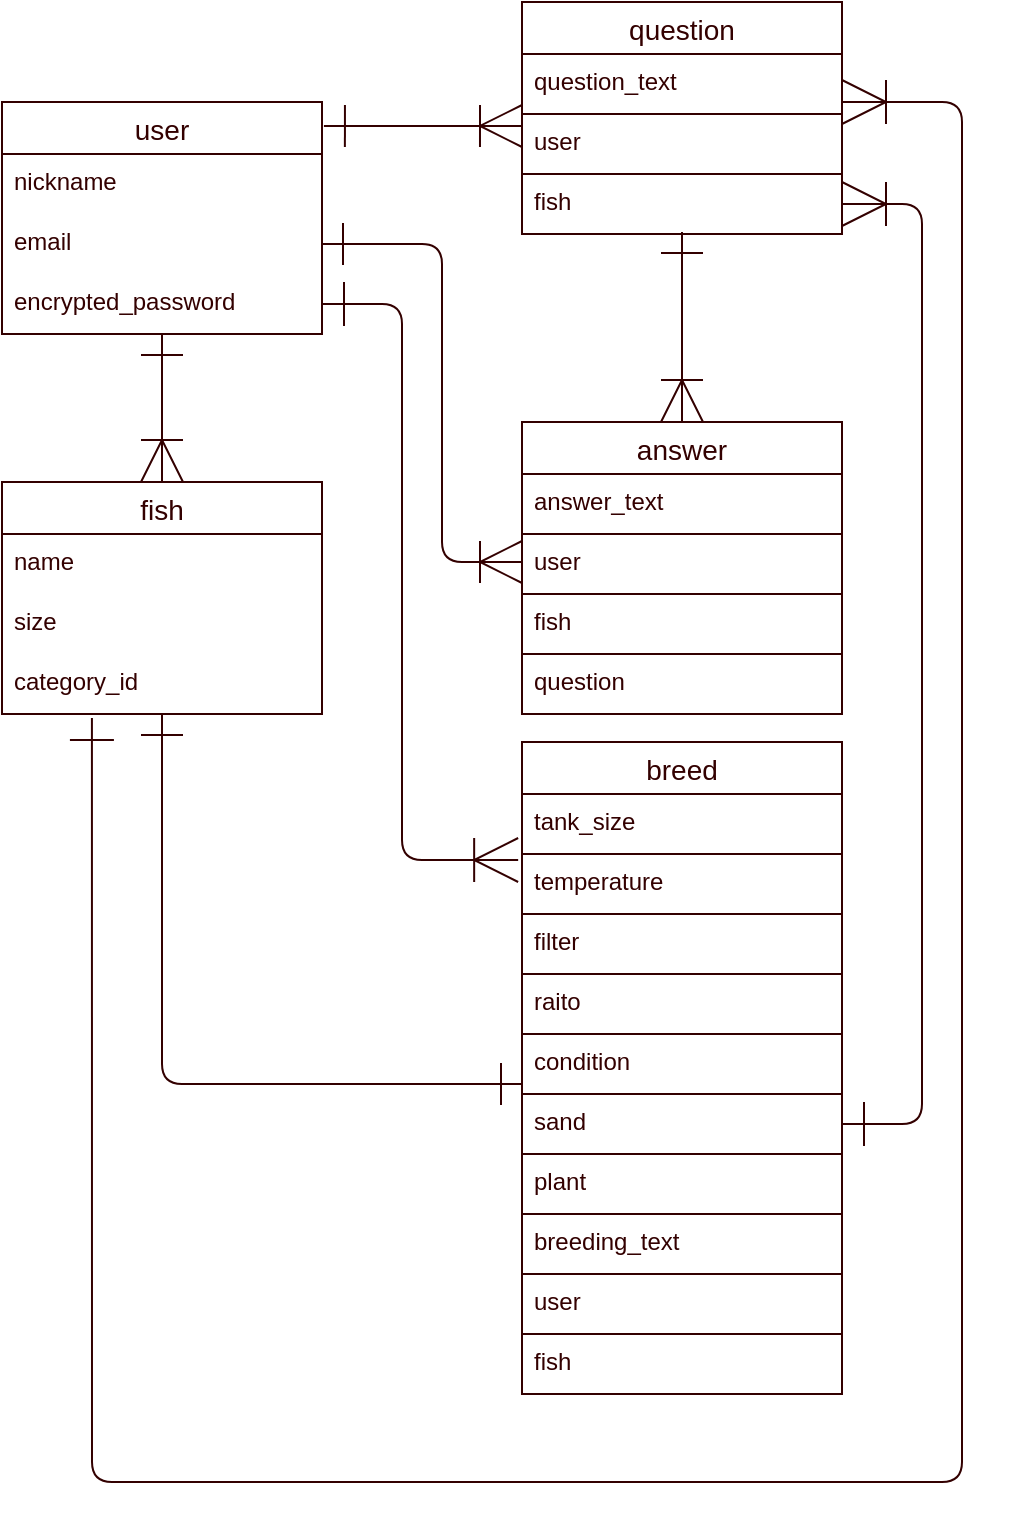 <mxfile>
    <diagram id="n0hMiqmVRl9R6SomQRy_" name="ページ1">
        <mxGraphModel dx="-242" dy="97" grid="0" gridSize="10" guides="0" tooltips="0" connect="0" arrows="0" fold="0" page="0" pageScale="1" pageWidth="1169" pageHeight="827" background="#ffffff" math="0" shadow="0">
            <root>
                <mxCell id="0"/>
                <mxCell id="1" parent="0"/>
                <mxCell id="YDyhRnSRwGdPQ--ho-od-155" style="edgeStyle=none;html=1;entryX=0.5;entryY=0;entryDx=0;entryDy=0;endArrow=ERoneToMany;endFill=0;startSize=19;endSize=19;startArrow=ERone;startFill=0;strokeColor=#330000;fontColor=#330000;" parent="1" source="YDyhRnSRwGdPQ--ho-od-156" target="YDyhRnSRwGdPQ--ho-od-161" edge="1">
                    <mxGeometry relative="1" as="geometry"/>
                </mxCell>
                <mxCell id="YDyhRnSRwGdPQ--ho-od-156" value="user" style="swimlane;fontStyle=0;childLayout=stackLayout;horizontal=1;startSize=26;horizontalStack=0;resizeParent=1;resizeParentMax=0;resizeLast=0;collapsible=1;marginBottom=0;align=center;fontSize=14;fillColor=none;strokeColor=#330000;fontColor=#330000;" parent="1" vertex="1">
                    <mxGeometry x="249" y="67" width="160" height="116" as="geometry"/>
                </mxCell>
                <mxCell id="YDyhRnSRwGdPQ--ho-od-157" value="nickname" style="text;strokeColor=none;fillColor=none;spacingLeft=4;spacingRight=4;overflow=hidden;rotatable=0;points=[[0,0.5],[1,0.5]];portConstraint=eastwest;fontSize=12;fontColor=#330000;" parent="YDyhRnSRwGdPQ--ho-od-156" vertex="1">
                    <mxGeometry y="26" width="160" height="30" as="geometry"/>
                </mxCell>
                <mxCell id="YDyhRnSRwGdPQ--ho-od-158" value="email" style="text;strokeColor=none;fillColor=none;spacingLeft=4;spacingRight=4;overflow=hidden;rotatable=0;points=[[0,0.5],[1,0.5]];portConstraint=eastwest;fontSize=12;fontColor=#330000;" parent="YDyhRnSRwGdPQ--ho-od-156" vertex="1">
                    <mxGeometry y="56" width="160" height="30" as="geometry"/>
                </mxCell>
                <mxCell id="YDyhRnSRwGdPQ--ho-od-159" value="encrypted_password" style="text;strokeColor=none;fillColor=none;spacingLeft=4;spacingRight=4;overflow=hidden;rotatable=0;points=[[0,0.5],[1,0.5]];portConstraint=eastwest;fontSize=12;fontColor=#330000;" parent="YDyhRnSRwGdPQ--ho-od-156" vertex="1">
                    <mxGeometry y="86" width="160" height="30" as="geometry"/>
                </mxCell>
                <mxCell id="YDyhRnSRwGdPQ--ho-od-160" style="edgeStyle=none;html=1;entryX=0;entryY=0.833;entryDx=0;entryDy=0;entryPerimeter=0;startArrow=ERone;startFill=0;endArrow=ERone;endFill=0;startSize=19;endSize=19;strokeColor=#330000;fontColor=#330000;" parent="1" source="YDyhRnSRwGdPQ--ho-od-161" target="YDyhRnSRwGdPQ--ho-od-180" edge="1">
                    <mxGeometry relative="1" as="geometry">
                        <Array as="points">
                            <mxPoint x="329" y="558"/>
                        </Array>
                    </mxGeometry>
                </mxCell>
                <mxCell id="YDyhRnSRwGdPQ--ho-od-161" value="fish" style="swimlane;fontStyle=0;childLayout=stackLayout;horizontal=1;startSize=26;horizontalStack=0;resizeParent=1;resizeParentMax=0;resizeLast=0;collapsible=1;marginBottom=0;align=center;fontSize=14;fillColor=none;strokeColor=#330000;fontColor=#330000;" parent="1" vertex="1">
                    <mxGeometry x="249" y="257" width="160" height="116" as="geometry">
                        <mxRectangle x="40" y="240" width="49" height="26" as="alternateBounds"/>
                    </mxGeometry>
                </mxCell>
                <mxCell id="YDyhRnSRwGdPQ--ho-od-162" value="name" style="text;strokeColor=none;fillColor=none;spacingLeft=4;spacingRight=4;overflow=hidden;rotatable=0;points=[[0,0.5],[1,0.5]];portConstraint=eastwest;fontSize=12;fontColor=#330000;" parent="YDyhRnSRwGdPQ--ho-od-161" vertex="1">
                    <mxGeometry y="26" width="160" height="30" as="geometry"/>
                </mxCell>
                <mxCell id="YDyhRnSRwGdPQ--ho-od-163" value="size" style="text;strokeColor=none;fillColor=none;spacingLeft=4;spacingRight=4;overflow=hidden;rotatable=0;points=[[0,0.5],[1,0.5]];portConstraint=eastwest;fontSize=12;fontColor=#330000;" parent="YDyhRnSRwGdPQ--ho-od-161" vertex="1">
                    <mxGeometry y="56" width="160" height="30" as="geometry"/>
                </mxCell>
                <mxCell id="YDyhRnSRwGdPQ--ho-od-164" value="category_id" style="text;strokeColor=none;fillColor=none;spacingLeft=4;spacingRight=4;overflow=hidden;rotatable=0;points=[[0,0.5],[1,0.5]];portConstraint=eastwest;fontSize=12;fontColor=#330000;" parent="YDyhRnSRwGdPQ--ho-od-161" vertex="1">
                    <mxGeometry y="86" width="160" height="30" as="geometry"/>
                </mxCell>
                <mxCell id="YDyhRnSRwGdPQ--ho-od-165" value="question" style="swimlane;fontStyle=0;childLayout=stackLayout;horizontal=1;startSize=26;horizontalStack=0;resizeParent=1;resizeParentMax=0;resizeLast=0;collapsible=1;marginBottom=0;align=center;fontSize=14;fillColor=none;fontColor=#330000;strokeColor=#330000;" parent="1" vertex="1">
                    <mxGeometry x="509" y="17" width="160" height="116" as="geometry"/>
                </mxCell>
                <mxCell id="YDyhRnSRwGdPQ--ho-od-166" value="question_text" style="text;strokeColor=#330000;fillColor=none;spacingLeft=4;spacingRight=4;overflow=hidden;rotatable=0;points=[[0,0.5],[1,0.5]];portConstraint=eastwest;fontSize=12;fontColor=#330000;" parent="YDyhRnSRwGdPQ--ho-od-165" vertex="1">
                    <mxGeometry y="26" width="160" height="30" as="geometry"/>
                </mxCell>
                <mxCell id="YDyhRnSRwGdPQ--ho-od-167" value="user" style="text;strokeColor=#330000;fillColor=none;spacingLeft=4;spacingRight=4;overflow=hidden;rotatable=0;points=[[0,0.5],[1,0.5]];portConstraint=eastwest;fontSize=12;fontColor=#330000;" parent="YDyhRnSRwGdPQ--ho-od-165" vertex="1">
                    <mxGeometry y="56" width="160" height="30" as="geometry"/>
                </mxCell>
                <mxCell id="YDyhRnSRwGdPQ--ho-od-168" value="fish" style="text;strokeColor=#330000;fillColor=none;spacingLeft=4;spacingRight=4;overflow=hidden;rotatable=0;points=[[0,0.5],[1,0.5]];portConstraint=eastwest;fontSize=12;fontColor=#330000;" parent="YDyhRnSRwGdPQ--ho-od-165" vertex="1">
                    <mxGeometry y="86" width="160" height="30" as="geometry"/>
                </mxCell>
                <mxCell id="YDyhRnSRwGdPQ--ho-od-169" style="edgeStyle=none;html=1;startArrow=ERoneToMany;startFill=0;endArrow=ERone;endFill=0;startSize=19;endSize=19;entryX=0.5;entryY=0.967;entryDx=0;entryDy=0;entryPerimeter=0;strokeColor=#330000;fontColor=#330000;" parent="1" source="YDyhRnSRwGdPQ--ho-od-170" target="YDyhRnSRwGdPQ--ho-od-168" edge="1">
                    <mxGeometry relative="1" as="geometry">
                        <mxPoint x="589" y="167" as="targetPoint"/>
                    </mxGeometry>
                </mxCell>
                <mxCell id="YDyhRnSRwGdPQ--ho-od-170" value="answer" style="swimlane;fontStyle=0;childLayout=stackLayout;horizontal=1;startSize=26;horizontalStack=0;resizeParent=1;resizeParentMax=0;resizeLast=0;collapsible=1;marginBottom=0;align=center;fontSize=14;fillColor=none;strokeColor=#330000;fontColor=#330000;" parent="1" vertex="1">
                    <mxGeometry x="509" y="227" width="160" height="146" as="geometry"/>
                </mxCell>
                <mxCell id="YDyhRnSRwGdPQ--ho-od-171" value="answer_text" style="text;strokeColor=#330000;fillColor=none;spacingLeft=4;spacingRight=4;overflow=hidden;rotatable=0;points=[[0,0.5],[1,0.5]];portConstraint=eastwest;fontSize=12;fontColor=#330000;" parent="YDyhRnSRwGdPQ--ho-od-170" vertex="1">
                    <mxGeometry y="26" width="160" height="30" as="geometry"/>
                </mxCell>
                <mxCell id="YDyhRnSRwGdPQ--ho-od-172" value="user" style="text;strokeColor=#330000;fillColor=none;spacingLeft=4;spacingRight=4;overflow=hidden;rotatable=0;points=[[0,0.5],[1,0.5]];portConstraint=eastwest;fontSize=12;fontColor=#330000;" parent="YDyhRnSRwGdPQ--ho-od-170" vertex="1">
                    <mxGeometry y="56" width="160" height="30" as="geometry"/>
                </mxCell>
                <mxCell id="YDyhRnSRwGdPQ--ho-od-173" value="fish" style="text;strokeColor=#330000;fillColor=none;spacingLeft=4;spacingRight=4;overflow=hidden;rotatable=0;points=[[0,0.5],[1,0.5]];portConstraint=eastwest;fontSize=12;fontColor=#330000;" parent="YDyhRnSRwGdPQ--ho-od-170" vertex="1">
                    <mxGeometry y="86" width="160" height="30" as="geometry"/>
                </mxCell>
                <mxCell id="YDyhRnSRwGdPQ--ho-od-174" value="question" style="text;strokeColor=#330000;fillColor=none;spacingLeft=4;spacingRight=4;overflow=hidden;rotatable=0;points=[[0,0.5],[1,0.5]];portConstraint=eastwest;fontSize=12;fontColor=#330000;" parent="YDyhRnSRwGdPQ--ho-od-170" vertex="1">
                    <mxGeometry y="116" width="160" height="30" as="geometry"/>
                </mxCell>
                <mxCell id="YDyhRnSRwGdPQ--ho-od-175" value="breed" style="swimlane;fontStyle=0;childLayout=stackLayout;horizontal=1;startSize=26;horizontalStack=0;resizeParent=1;resizeParentMax=0;resizeLast=0;collapsible=1;marginBottom=0;align=center;fontSize=14;fillColor=none;strokeColor=#330000;fontColor=#330000;" parent="1" vertex="1">
                    <mxGeometry x="509" y="387" width="160" height="326" as="geometry"/>
                </mxCell>
                <mxCell id="YDyhRnSRwGdPQ--ho-od-176" value="tank_size" style="text;strokeColor=#330000;fillColor=none;spacingLeft=4;spacingRight=4;overflow=hidden;rotatable=0;points=[[0,0.5],[1,0.5]];portConstraint=eastwest;fontSize=12;fontColor=#330000;" parent="YDyhRnSRwGdPQ--ho-od-175" vertex="1">
                    <mxGeometry y="26" width="160" height="30" as="geometry"/>
                </mxCell>
                <mxCell id="YDyhRnSRwGdPQ--ho-od-177" value="temperature " style="text;strokeColor=#330000;fillColor=none;spacingLeft=4;spacingRight=4;overflow=hidden;rotatable=0;points=[[0,0.5],[1,0.5]];portConstraint=eastwest;fontSize=12;fontColor=#330000;" parent="YDyhRnSRwGdPQ--ho-od-175" vertex="1">
                    <mxGeometry y="56" width="160" height="30" as="geometry"/>
                </mxCell>
                <mxCell id="YDyhRnSRwGdPQ--ho-od-178" value="filter" style="text;strokeColor=#330000;fillColor=none;spacingLeft=4;spacingRight=4;overflow=hidden;rotatable=0;points=[[0,0.5],[1,0.5]];portConstraint=eastwest;fontSize=12;fontColor=#330000;" parent="YDyhRnSRwGdPQ--ho-od-175" vertex="1">
                    <mxGeometry y="86" width="160" height="30" as="geometry"/>
                </mxCell>
                <mxCell id="YDyhRnSRwGdPQ--ho-od-179" value="raito" style="text;strokeColor=#330000;fillColor=none;spacingLeft=4;spacingRight=4;overflow=hidden;rotatable=0;points=[[0,0.5],[1,0.5]];portConstraint=eastwest;fontSize=12;fontColor=#330000;" parent="YDyhRnSRwGdPQ--ho-od-175" vertex="1">
                    <mxGeometry y="116" width="160" height="30" as="geometry"/>
                </mxCell>
                <mxCell id="YDyhRnSRwGdPQ--ho-od-180" value="condition" style="text;strokeColor=#330000;fillColor=none;spacingLeft=4;spacingRight=4;overflow=hidden;rotatable=0;points=[[0,0.5],[1,0.5]];portConstraint=eastwest;fontSize=12;fontColor=#330000;" parent="YDyhRnSRwGdPQ--ho-od-175" vertex="1">
                    <mxGeometry y="146" width="160" height="30" as="geometry"/>
                </mxCell>
                <mxCell id="YDyhRnSRwGdPQ--ho-od-181" value="sand" style="text;strokeColor=#330000;fillColor=none;spacingLeft=4;spacingRight=4;overflow=hidden;rotatable=0;points=[[0,0.5],[1,0.5]];portConstraint=eastwest;fontSize=12;fontColor=#330000;" parent="YDyhRnSRwGdPQ--ho-od-175" vertex="1">
                    <mxGeometry y="176" width="160" height="30" as="geometry"/>
                </mxCell>
                <mxCell id="YDyhRnSRwGdPQ--ho-od-182" value="plant" style="text;strokeColor=#330000;fillColor=none;spacingLeft=4;spacingRight=4;overflow=hidden;rotatable=0;points=[[0,0.5],[1,0.5]];portConstraint=eastwest;fontSize=12;fontColor=#330000;" parent="YDyhRnSRwGdPQ--ho-od-175" vertex="1">
                    <mxGeometry y="206" width="160" height="30" as="geometry"/>
                </mxCell>
                <mxCell id="YDyhRnSRwGdPQ--ho-od-183" value="breeding_text" style="text;strokeColor=#330000;fillColor=none;spacingLeft=4;spacingRight=4;overflow=hidden;rotatable=0;points=[[0,0.5],[1,0.5]];portConstraint=eastwest;fontSize=12;fontColor=#330000;" parent="YDyhRnSRwGdPQ--ho-od-175" vertex="1">
                    <mxGeometry y="236" width="160" height="30" as="geometry"/>
                </mxCell>
                <mxCell id="YDyhRnSRwGdPQ--ho-od-184" value="user" style="text;strokeColor=#330000;fillColor=none;spacingLeft=4;spacingRight=4;overflow=hidden;rotatable=0;points=[[0,0.5],[1,0.5]];portConstraint=eastwest;fontSize=12;fontColor=#330000;" parent="YDyhRnSRwGdPQ--ho-od-175" vertex="1">
                    <mxGeometry y="266" width="160" height="30" as="geometry"/>
                </mxCell>
                <mxCell id="YDyhRnSRwGdPQ--ho-od-185" value="fish" style="text;strokeColor=#330000;fillColor=none;spacingLeft=4;spacingRight=4;overflow=hidden;rotatable=0;points=[[0,0.5],[1,0.5]];portConstraint=eastwest;fontSize=12;fontColor=#330000;" parent="YDyhRnSRwGdPQ--ho-od-175" vertex="1">
                    <mxGeometry y="296" width="160" height="30" as="geometry"/>
                </mxCell>
                <mxCell id="YDyhRnSRwGdPQ--ho-od-186" style="edgeStyle=none;html=1;startArrow=ERone;startFill=0;endArrow=ERoneToMany;endFill=0;startSize=19;endSize=19;exitX=1.006;exitY=0.103;exitDx=0;exitDy=0;exitPerimeter=0;strokeColor=#330000;fontColor=#330000;" parent="1" source="YDyhRnSRwGdPQ--ho-od-156" edge="1">
                    <mxGeometry relative="1" as="geometry">
                        <mxPoint x="509.0" y="79" as="targetPoint"/>
                    </mxGeometry>
                </mxCell>
                <mxCell id="YDyhRnSRwGdPQ--ho-od-187" style="edgeStyle=none;html=1;startArrow=ERone;startFill=0;endArrow=ERoneToMany;endFill=0;startSize=19;endSize=19;exitX=1;exitY=0.5;exitDx=0;exitDy=0;strokeColor=#330000;fontColor=#330000;" parent="1" source="YDyhRnSRwGdPQ--ho-od-158" edge="1">
                    <mxGeometry relative="1" as="geometry">
                        <Array as="points">
                            <mxPoint x="469" y="138"/>
                            <mxPoint x="469" y="297"/>
                        </Array>
                        <mxPoint x="509.0" y="297" as="targetPoint"/>
                    </mxGeometry>
                </mxCell>
                <mxCell id="YDyhRnSRwGdPQ--ho-od-188" value="" style="edgeStyle=none;html=1;entryX=-0.012;entryY=0.1;entryDx=0;entryDy=0;entryPerimeter=0;exitX=1;exitY=0.5;exitDx=0;exitDy=0;endArrow=ERoneToMany;endFill=0;endSize=20;startSize=20;startArrow=ERone;startFill=0;strokeColor=#330000;fontColor=#330000;" parent="1" source="YDyhRnSRwGdPQ--ho-od-159" target="YDyhRnSRwGdPQ--ho-od-177" edge="1">
                    <mxGeometry relative="1" as="geometry">
                        <Array as="points">
                            <mxPoint x="449" y="168"/>
                            <mxPoint x="449" y="446"/>
                        </Array>
                    </mxGeometry>
                </mxCell>
                <mxCell id="YDyhRnSRwGdPQ--ho-od-189" style="edgeStyle=none;html=1;exitX=0.281;exitY=1.067;exitDx=0;exitDy=0;exitPerimeter=0;endArrow=ERoneToMany;endFill=0;startArrow=ERone;startFill=0;endSize=20;startSize=20;strokeColor=#330000;" parent="1" source="YDyhRnSRwGdPQ--ho-od-164" edge="1">
                    <mxGeometry relative="1" as="geometry">
                        <mxPoint x="669" y="67" as="targetPoint"/>
                        <Array as="points">
                            <mxPoint x="294" y="757"/>
                            <mxPoint x="729" y="757"/>
                            <mxPoint x="729" y="407"/>
                            <mxPoint x="729" y="67"/>
                        </Array>
                    </mxGeometry>
                </mxCell>
                <mxCell id="YDyhRnSRwGdPQ--ho-od-190" style="edgeStyle=none;html=1;startArrow=ERone;startFill=0;endArrow=ERoneToMany;endFill=0;startSize=20;endSize=20;exitX=1;exitY=0.5;exitDx=0;exitDy=0;entryX=1;entryY=0.5;entryDx=0;entryDy=0;strokeColor=#330000;" parent="1" source="YDyhRnSRwGdPQ--ho-od-181" target="YDyhRnSRwGdPQ--ho-od-168" edge="1">
                    <mxGeometry relative="1" as="geometry">
                        <mxPoint x="669" y="138" as="targetPoint"/>
                        <Array as="points">
                            <mxPoint x="709" y="578"/>
                            <mxPoint x="709" y="317"/>
                            <mxPoint x="709" y="118"/>
                        </Array>
                    </mxGeometry>
                </mxCell>
            </root>
        </mxGraphModel>
    </diagram>
</mxfile>